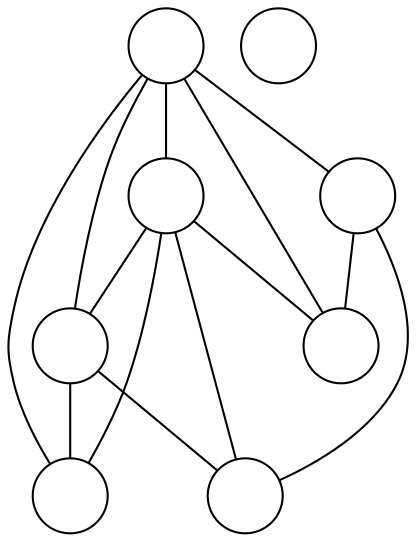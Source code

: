 graph G {
  node[label="", shape=circle]
  0;
  1;
  2;
  3;
  4;
  5;
  6;
  7;
  4 -- 0;
  4 -- 1;
  5 -- 0;
  5 -- 2;
  6 -- 0;
  6 -- 1;
  6 -- 2;
  6 -- 4;
  7 -- 1;
  7 -- 2;
  7 -- 4;
  7 -- 5;
  7 -- 6;
}
